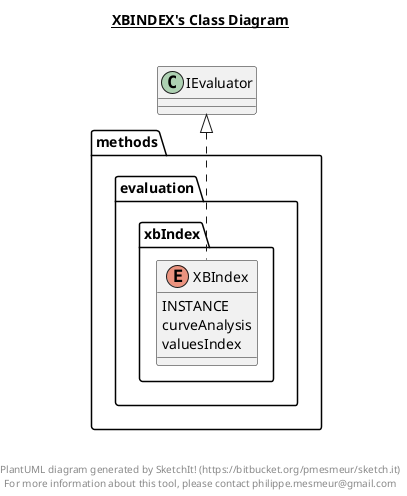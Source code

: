 @startuml

title __XBINDEX's Class Diagram__\n

  namespace methods.evaluation.xbIndex {
    enum XBIndex {
      INSTANCE
      curveAnalysis
      valuesIndex
    }
  }
  

  methods.evaluation.xbIndex.XBIndex .up.|> IEvaluator


right footer


PlantUML diagram generated by SketchIt! (https://bitbucket.org/pmesmeur/sketch.it)
For more information about this tool, please contact philippe.mesmeur@gmail.com
endfooter

@enduml
